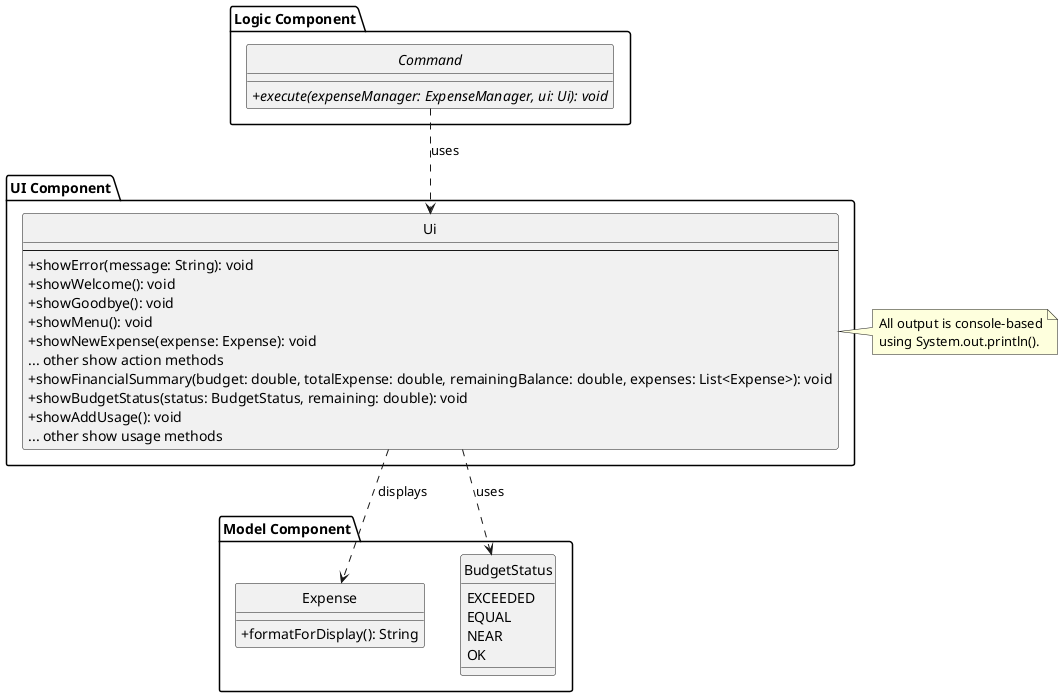 @startuml
hide circle
skinparam classAttributeIconSize 0

package "UI Component" {
    class Ui {
        --
        + showError(message: String): void
        + showWelcome(): void
        + showGoodbye(): void
        + showMenu(): void
        + showNewExpense(expense: Expense): void
        {method} ... other show action methods
        + showFinancialSummary(budget: double, totalExpense: double, remainingBalance: double, expenses: List<Expense>): void
        + showBudgetStatus(status: BudgetStatus, remaining: double): void
        + showAddUsage(): void
        {method} ... other show usage methods
    }
}

package "Model Component" {
    class Expense {
        + formatForDisplay(): String
    }

    enum BudgetStatus {
        EXCEEDED
        EQUAL
        NEAR
        OK
    }
}

package "Logic Component" {
    abstract class Command {
        + {abstract} execute(expenseManager: ExpenseManager, ui: Ui): void
    }
}

Ui ..> Expense : displays
Ui ..> BudgetStatus : uses
Command ..> Ui : uses

note right of Ui
  All output is console-based
  using System.out.println().
end note

@enduml